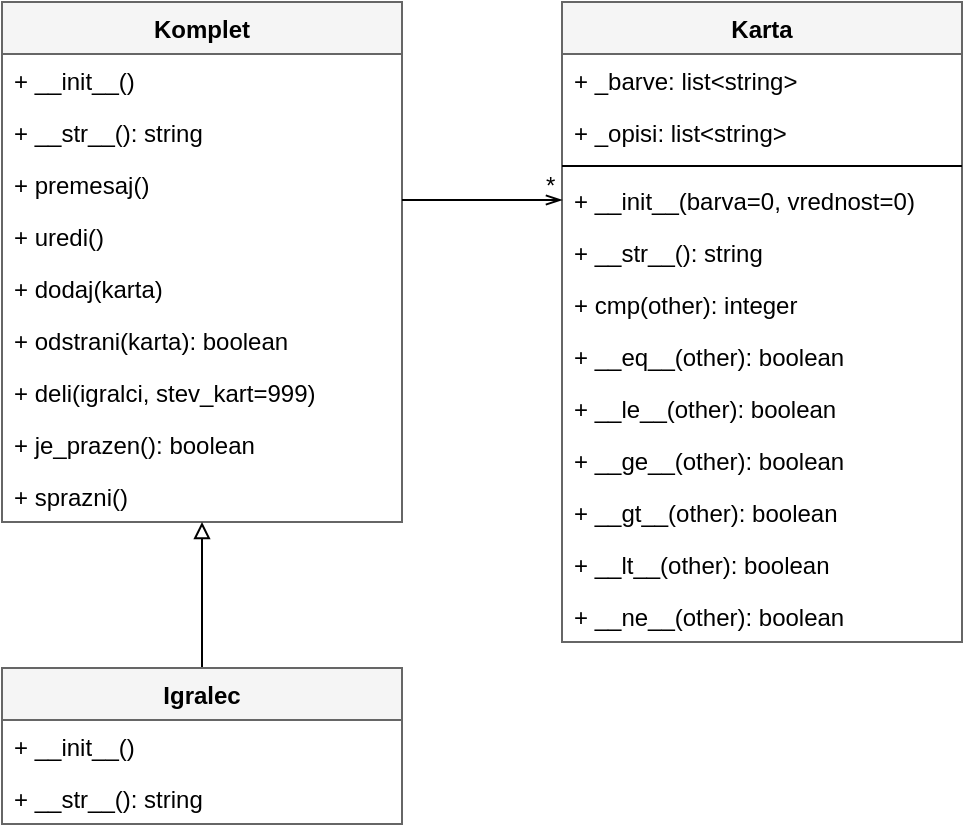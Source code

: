 <mxfile version="20.1.1" type="device"><diagram id="78db9b06-bf98-8286-bae7-678708536266" name="Page-1"><mxGraphModel dx="1038" dy="547" grid="1" gridSize="10" guides="1" tooltips="1" connect="1" arrows="1" fold="1" page="1" pageScale="1" pageWidth="827" pageHeight="1169" background="#ffffff" math="0" shadow="0"><root><mxCell id="0"/><mxCell id="1" parent="0"/><mxCell id="1a53b1b18ec1ce7c-42" value="" style="group" parent="1" vertex="1" connectable="0"><mxGeometry x="80" y="79" width="480" height="411" as="geometry"/></mxCell><mxCell id="1a53b1b18ec1ce7c-1" value="Komplet" style="swimlane;fontStyle=1;align=center;verticalAlign=top;childLayout=stackLayout;horizontal=1;startSize=26;horizontalStack=0;resizeParent=1;resizeParentMax=0;resizeLast=0;collapsible=1;marginBottom=0;swimlaneFillColor=#ffffff;fillColor=#f5f5f5;strokeColor=#666666;" parent="1a53b1b18ec1ce7c-42" vertex="1"><mxGeometry width="200" height="260" as="geometry"><mxRectangle x="160" y="140" width="80" height="26" as="alternateBounds"/></mxGeometry></mxCell><mxCell id="1a53b1b18ec1ce7c-4" value="+ __init__()" style="text;strokeColor=none;fillColor=none;align=left;verticalAlign=top;spacingLeft=4;spacingRight=4;overflow=hidden;rotatable=0;points=[[0,0.5],[1,0.5]];portConstraint=eastwest;" parent="1a53b1b18ec1ce7c-1" vertex="1"><mxGeometry y="26" width="200" height="26" as="geometry"/></mxCell><mxCell id="1a53b1b18ec1ce7c-5" value="+ __str__(): string" style="text;strokeColor=none;fillColor=none;align=left;verticalAlign=top;spacingLeft=4;spacingRight=4;overflow=hidden;rotatable=0;points=[[0,0.5],[1,0.5]];portConstraint=eastwest;" parent="1a53b1b18ec1ce7c-1" vertex="1"><mxGeometry y="52" width="200" height="26" as="geometry"/></mxCell><mxCell id="1a53b1b18ec1ce7c-6" value="+ premesaj()" style="text;strokeColor=none;fillColor=none;align=left;verticalAlign=top;spacingLeft=4;spacingRight=4;overflow=hidden;rotatable=0;points=[[0,0.5],[1,0.5]];portConstraint=eastwest;" parent="1a53b1b18ec1ce7c-1" vertex="1"><mxGeometry y="78" width="200" height="26" as="geometry"/></mxCell><mxCell id="1a53b1b18ec1ce7c-7" value="+ uredi()" style="text;strokeColor=none;fillColor=none;align=left;verticalAlign=top;spacingLeft=4;spacingRight=4;overflow=hidden;rotatable=0;points=[[0,0.5],[1,0.5]];portConstraint=eastwest;" parent="1a53b1b18ec1ce7c-1" vertex="1"><mxGeometry y="104" width="200" height="26" as="geometry"/></mxCell><mxCell id="1a53b1b18ec1ce7c-8" value="+ dodaj(karta)" style="text;strokeColor=none;fillColor=none;align=left;verticalAlign=top;spacingLeft=4;spacingRight=4;overflow=hidden;rotatable=0;points=[[0,0.5],[1,0.5]];portConstraint=eastwest;" parent="1a53b1b18ec1ce7c-1" vertex="1"><mxGeometry y="130" width="200" height="26" as="geometry"/></mxCell><mxCell id="1a53b1b18ec1ce7c-9" value="+ odstrani(karta): boolean" style="text;strokeColor=none;fillColor=none;align=left;verticalAlign=top;spacingLeft=4;spacingRight=4;overflow=hidden;rotatable=0;points=[[0,0.5],[1,0.5]];portConstraint=eastwest;" parent="1a53b1b18ec1ce7c-1" vertex="1"><mxGeometry y="156" width="200" height="26" as="geometry"/></mxCell><mxCell id="1a53b1b18ec1ce7c-10" value="+ deli(igralci, stev_kart=999)" style="text;strokeColor=none;fillColor=none;align=left;verticalAlign=top;spacingLeft=4;spacingRight=4;overflow=hidden;rotatable=0;points=[[0,0.5],[1,0.5]];portConstraint=eastwest;" parent="1a53b1b18ec1ce7c-1" vertex="1"><mxGeometry y="182" width="200" height="26" as="geometry"/></mxCell><mxCell id="1a53b1b18ec1ce7c-12" value="+ je_prazen(): boolean" style="text;strokeColor=none;fillColor=none;align=left;verticalAlign=top;spacingLeft=4;spacingRight=4;overflow=hidden;rotatable=0;points=[[0,0.5],[1,0.5]];portConstraint=eastwest;" parent="1a53b1b18ec1ce7c-1" vertex="1"><mxGeometry y="208" width="200" height="26" as="geometry"/></mxCell><mxCell id="1a53b1b18ec1ce7c-13" value="+ sprazni()" style="text;strokeColor=none;fillColor=none;align=left;verticalAlign=top;spacingLeft=4;spacingRight=4;overflow=hidden;rotatable=0;points=[[0,0.5],[1,0.5]];portConstraint=eastwest;" parent="1a53b1b18ec1ce7c-1" vertex="1"><mxGeometry y="234" width="200" height="26" as="geometry"/></mxCell><mxCell id="1a53b1b18ec1ce7c-14" value="Karta" style="swimlane;fontStyle=1;align=center;verticalAlign=top;childLayout=stackLayout;horizontal=1;startSize=26;horizontalStack=0;resizeParent=1;resizeParentMax=0;resizeLast=0;collapsible=1;marginBottom=0;swimlaneFillColor=#ffffff;fillColor=#f5f5f5;strokeColor=#666666;" parent="1a53b1b18ec1ce7c-42" vertex="1"><mxGeometry x="280" width="200" height="320" as="geometry"/></mxCell><mxCell id="1a53b1b18ec1ce7c-15" value="+ _barve: list&lt;string&gt;" style="text;strokeColor=none;fillColor=none;align=left;verticalAlign=top;spacingLeft=4;spacingRight=4;overflow=hidden;rotatable=0;points=[[0,0.5],[1,0.5]];portConstraint=eastwest;" parent="1a53b1b18ec1ce7c-14" vertex="1"><mxGeometry y="26" width="200" height="26" as="geometry"/></mxCell><mxCell id="1a53b1b18ec1ce7c-18" value="+ _opisi: list&lt;string&gt;" style="text;strokeColor=none;fillColor=none;align=left;verticalAlign=top;spacingLeft=4;spacingRight=4;overflow=hidden;rotatable=0;points=[[0,0.5],[1,0.5]];portConstraint=eastwest;" parent="1a53b1b18ec1ce7c-14" vertex="1"><mxGeometry y="52" width="200" height="26" as="geometry"/></mxCell><mxCell id="1a53b1b18ec1ce7c-16" value="" style="line;strokeWidth=1;fillColor=none;align=left;verticalAlign=middle;spacingTop=-1;spacingLeft=3;spacingRight=3;rotatable=0;labelPosition=right;points=[];portConstraint=eastwest;" parent="1a53b1b18ec1ce7c-14" vertex="1"><mxGeometry y="78" width="200" height="8" as="geometry"/></mxCell><mxCell id="1a53b1b18ec1ce7c-17" value="+ __init__(barva=0, vrednost=0)" style="text;strokeColor=none;fillColor=none;align=left;verticalAlign=top;spacingLeft=4;spacingRight=4;overflow=hidden;rotatable=0;points=[[0,0.5],[1,0.5]];portConstraint=eastwest;" parent="1a53b1b18ec1ce7c-14" vertex="1"><mxGeometry y="86" width="200" height="26" as="geometry"/></mxCell><mxCell id="1a53b1b18ec1ce7c-19" value="+ __str__(): string" style="text;strokeColor=none;fillColor=none;align=left;verticalAlign=top;spacingLeft=4;spacingRight=4;overflow=hidden;rotatable=0;points=[[0,0.5],[1,0.5]];portConstraint=eastwest;" parent="1a53b1b18ec1ce7c-14" vertex="1"><mxGeometry y="112" width="200" height="26" as="geometry"/></mxCell><mxCell id="1a53b1b18ec1ce7c-20" value="+ cmp(other): integer" style="text;strokeColor=none;fillColor=none;align=left;verticalAlign=top;spacingLeft=4;spacingRight=4;overflow=hidden;rotatable=0;points=[[0,0.5],[1,0.5]];portConstraint=eastwest;" parent="1a53b1b18ec1ce7c-14" vertex="1"><mxGeometry y="138" width="200" height="26" as="geometry"/></mxCell><mxCell id="1a53b1b18ec1ce7c-21" value="+ __eq__(other): boolean" style="text;strokeColor=none;fillColor=none;align=left;verticalAlign=top;spacingLeft=4;spacingRight=4;overflow=hidden;rotatable=0;points=[[0,0.5],[1,0.5]];portConstraint=eastwest;" parent="1a53b1b18ec1ce7c-14" vertex="1"><mxGeometry y="164" width="200" height="26" as="geometry"/></mxCell><mxCell id="1a53b1b18ec1ce7c-22" value="+ __le__(other): boolean" style="text;strokeColor=none;fillColor=none;align=left;verticalAlign=top;spacingLeft=4;spacingRight=4;overflow=hidden;rotatable=0;points=[[0,0.5],[1,0.5]];portConstraint=eastwest;" parent="1a53b1b18ec1ce7c-14" vertex="1"><mxGeometry y="190" width="200" height="26" as="geometry"/></mxCell><mxCell id="1a53b1b18ec1ce7c-23" value="+ __ge__(other): boolean" style="text;strokeColor=none;fillColor=none;align=left;verticalAlign=top;spacingLeft=4;spacingRight=4;overflow=hidden;rotatable=0;points=[[0,0.5],[1,0.5]];portConstraint=eastwest;" parent="1a53b1b18ec1ce7c-14" vertex="1"><mxGeometry y="216" width="200" height="26" as="geometry"/></mxCell><mxCell id="1a53b1b18ec1ce7c-24" value="+ __gt__(other): boolean" style="text;strokeColor=none;fillColor=none;align=left;verticalAlign=top;spacingLeft=4;spacingRight=4;overflow=hidden;rotatable=0;points=[[0,0.5],[1,0.5]];portConstraint=eastwest;" parent="1a53b1b18ec1ce7c-14" vertex="1"><mxGeometry y="242" width="200" height="26" as="geometry"/></mxCell><mxCell id="1a53b1b18ec1ce7c-25" value="+ __lt__(other): boolean" style="text;strokeColor=none;fillColor=none;align=left;verticalAlign=top;spacingLeft=4;spacingRight=4;overflow=hidden;rotatable=0;points=[[0,0.5],[1,0.5]];portConstraint=eastwest;" parent="1a53b1b18ec1ce7c-14" vertex="1"><mxGeometry y="268" width="200" height="26" as="geometry"/></mxCell><mxCell id="1a53b1b18ec1ce7c-26" value="+ __ne__(other): boolean" style="text;strokeColor=none;fillColor=none;align=left;verticalAlign=top;spacingLeft=4;spacingRight=4;overflow=hidden;rotatable=0;points=[[0,0.5],[1,0.5]];portConstraint=eastwest;" parent="1a53b1b18ec1ce7c-14" vertex="1"><mxGeometry y="294" width="200" height="26" as="geometry"/></mxCell><mxCell id="1a53b1b18ec1ce7c-38" style="edgeStyle=orthogonalEdgeStyle;rounded=0;html=1;exitX=0.5;exitY=0;jettySize=auto;orthogonalLoop=1;endArrow=block;endFill=0;" parent="1a53b1b18ec1ce7c-42" source="1a53b1b18ec1ce7c-32" edge="1"><mxGeometry relative="1" as="geometry"><mxPoint x="100" y="260" as="targetPoint"/><Array as="points"><mxPoint x="100" y="290"/><mxPoint x="100" y="290"/></Array></mxGeometry></mxCell><mxCell id="1a53b1b18ec1ce7c-32" value="Igralec" style="swimlane;fontStyle=1;align=center;verticalAlign=top;childLayout=stackLayout;horizontal=1;startSize=26;horizontalStack=0;resizeParent=1;resizeParentMax=0;resizeLast=0;collapsible=1;marginBottom=0;swimlaneFillColor=#ffffff;fillColor=#f5f5f5;strokeColor=#666666;" parent="1a53b1b18ec1ce7c-42" vertex="1"><mxGeometry y="333" width="200" height="78" as="geometry"/></mxCell><mxCell id="1a53b1b18ec1ce7c-35" value="+ __init__()" style="text;strokeColor=none;fillColor=none;align=left;verticalAlign=top;spacingLeft=4;spacingRight=4;overflow=hidden;rotatable=0;points=[[0,0.5],[1,0.5]];portConstraint=eastwest;" parent="1a53b1b18ec1ce7c-32" vertex="1"><mxGeometry y="26" width="200" height="26" as="geometry"/></mxCell><mxCell id="1a53b1b18ec1ce7c-36" value="+ __str__(): string" style="text;strokeColor=none;fillColor=none;align=left;verticalAlign=top;spacingLeft=4;spacingRight=4;overflow=hidden;rotatable=0;points=[[0,0.5],[1,0.5]];portConstraint=eastwest;" parent="1a53b1b18ec1ce7c-32" vertex="1"><mxGeometry y="52" width="200" height="26" as="geometry"/></mxCell><mxCell id="1a53b1b18ec1ce7c-40" value="" style="endArrow=openThin;html=1;entryX=0;entryY=0.5;endFill=0;" parent="1a53b1b18ec1ce7c-42" target="1a53b1b18ec1ce7c-17" edge="1"><mxGeometry width="50" height="50" relative="1" as="geometry"><mxPoint x="200" y="99" as="sourcePoint"/><mxPoint x="260" y="70" as="targetPoint"/></mxGeometry></mxCell><mxCell id="1a53b1b18ec1ce7c-41" value="&lt;div style=&quot;text-align: right&quot;&gt;&lt;span&gt;*&lt;/span&gt;&lt;/div&gt;" style="text;html=1;resizable=0;points=[];autosize=1;align=left;verticalAlign=top;spacingTop=-4;" parent="1a53b1b18ec1ce7c-42" vertex="1"><mxGeometry x="270" y="82" width="20" height="20" as="geometry"/></mxCell></root></mxGraphModel></diagram></mxfile>